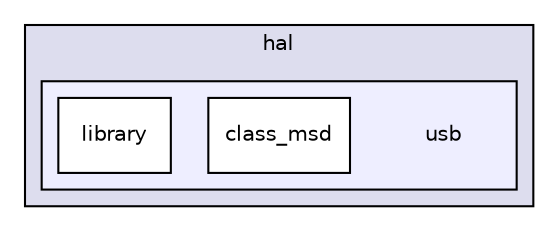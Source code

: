 digraph "C:/Work.git/ble/BLE-CC254x-1.4.0/Projects/ble/util/UBL/soc_8051/usb_msd/hal/usb" {
  compound=true
  node [ fontsize="10", fontname="Helvetica"];
  edge [ labelfontsize="10", labelfontname="Helvetica"];
  subgraph clusterdir_e7388a1aa8efd29d1a99869bcc7ef7ea {
    graph [ bgcolor="#ddddee", pencolor="black", label="hal" fontname="Helvetica", fontsize="10", URL="dir_e7388a1aa8efd29d1a99869bcc7ef7ea.html"]
  subgraph clusterdir_48d466abfda6abd0603d27beb5d57614 {
    graph [ bgcolor="#eeeeff", pencolor="black", label="" URL="dir_48d466abfda6abd0603d27beb5d57614.html"];
    dir_48d466abfda6abd0603d27beb5d57614 [shape=plaintext label="usb"];
    dir_dc402191ad79d20894ad951c1cb3c4e8 [shape=box label="class_msd" color="black" fillcolor="white" style="filled" URL="dir_dc402191ad79d20894ad951c1cb3c4e8.html"];
    dir_6c9f2502e9949273cb2a1203e7739d5a [shape=box label="library" color="black" fillcolor="white" style="filled" URL="dir_6c9f2502e9949273cb2a1203e7739d5a.html"];
  }
  }
}
